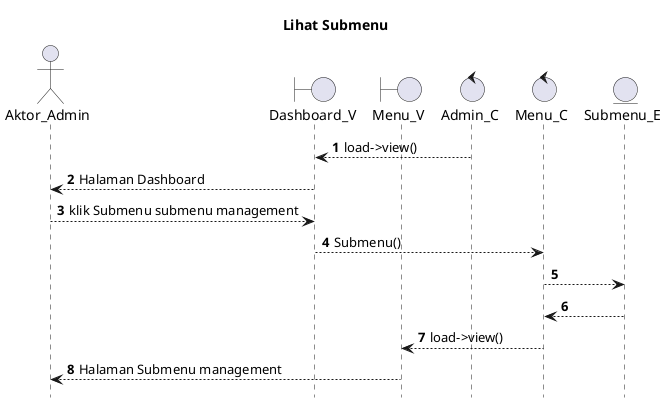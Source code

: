 @startuml

autonumber
hide footbox
title Lihat Submenu

Actor Aktor_Admin
boundary Dashboard_V
boundary Menu_V
control Admin_C
control Menu_C
Entity Submenu_E

Admin_C --> Dashboard_V: load->view()
Dashboard_V --> Aktor_Admin: Halaman Dashboard
Aktor_Admin --> Dashboard_V: klik Submenu submenu management
Dashboard_V --> Menu_C: Submenu()
Menu_C --> Submenu_E:
    
    Submenu_E --> Menu_C:
    Menu_C --> Menu_V: load->view()
    Menu_V --> Aktor_Admin: Halaman Submenu management

@enduml